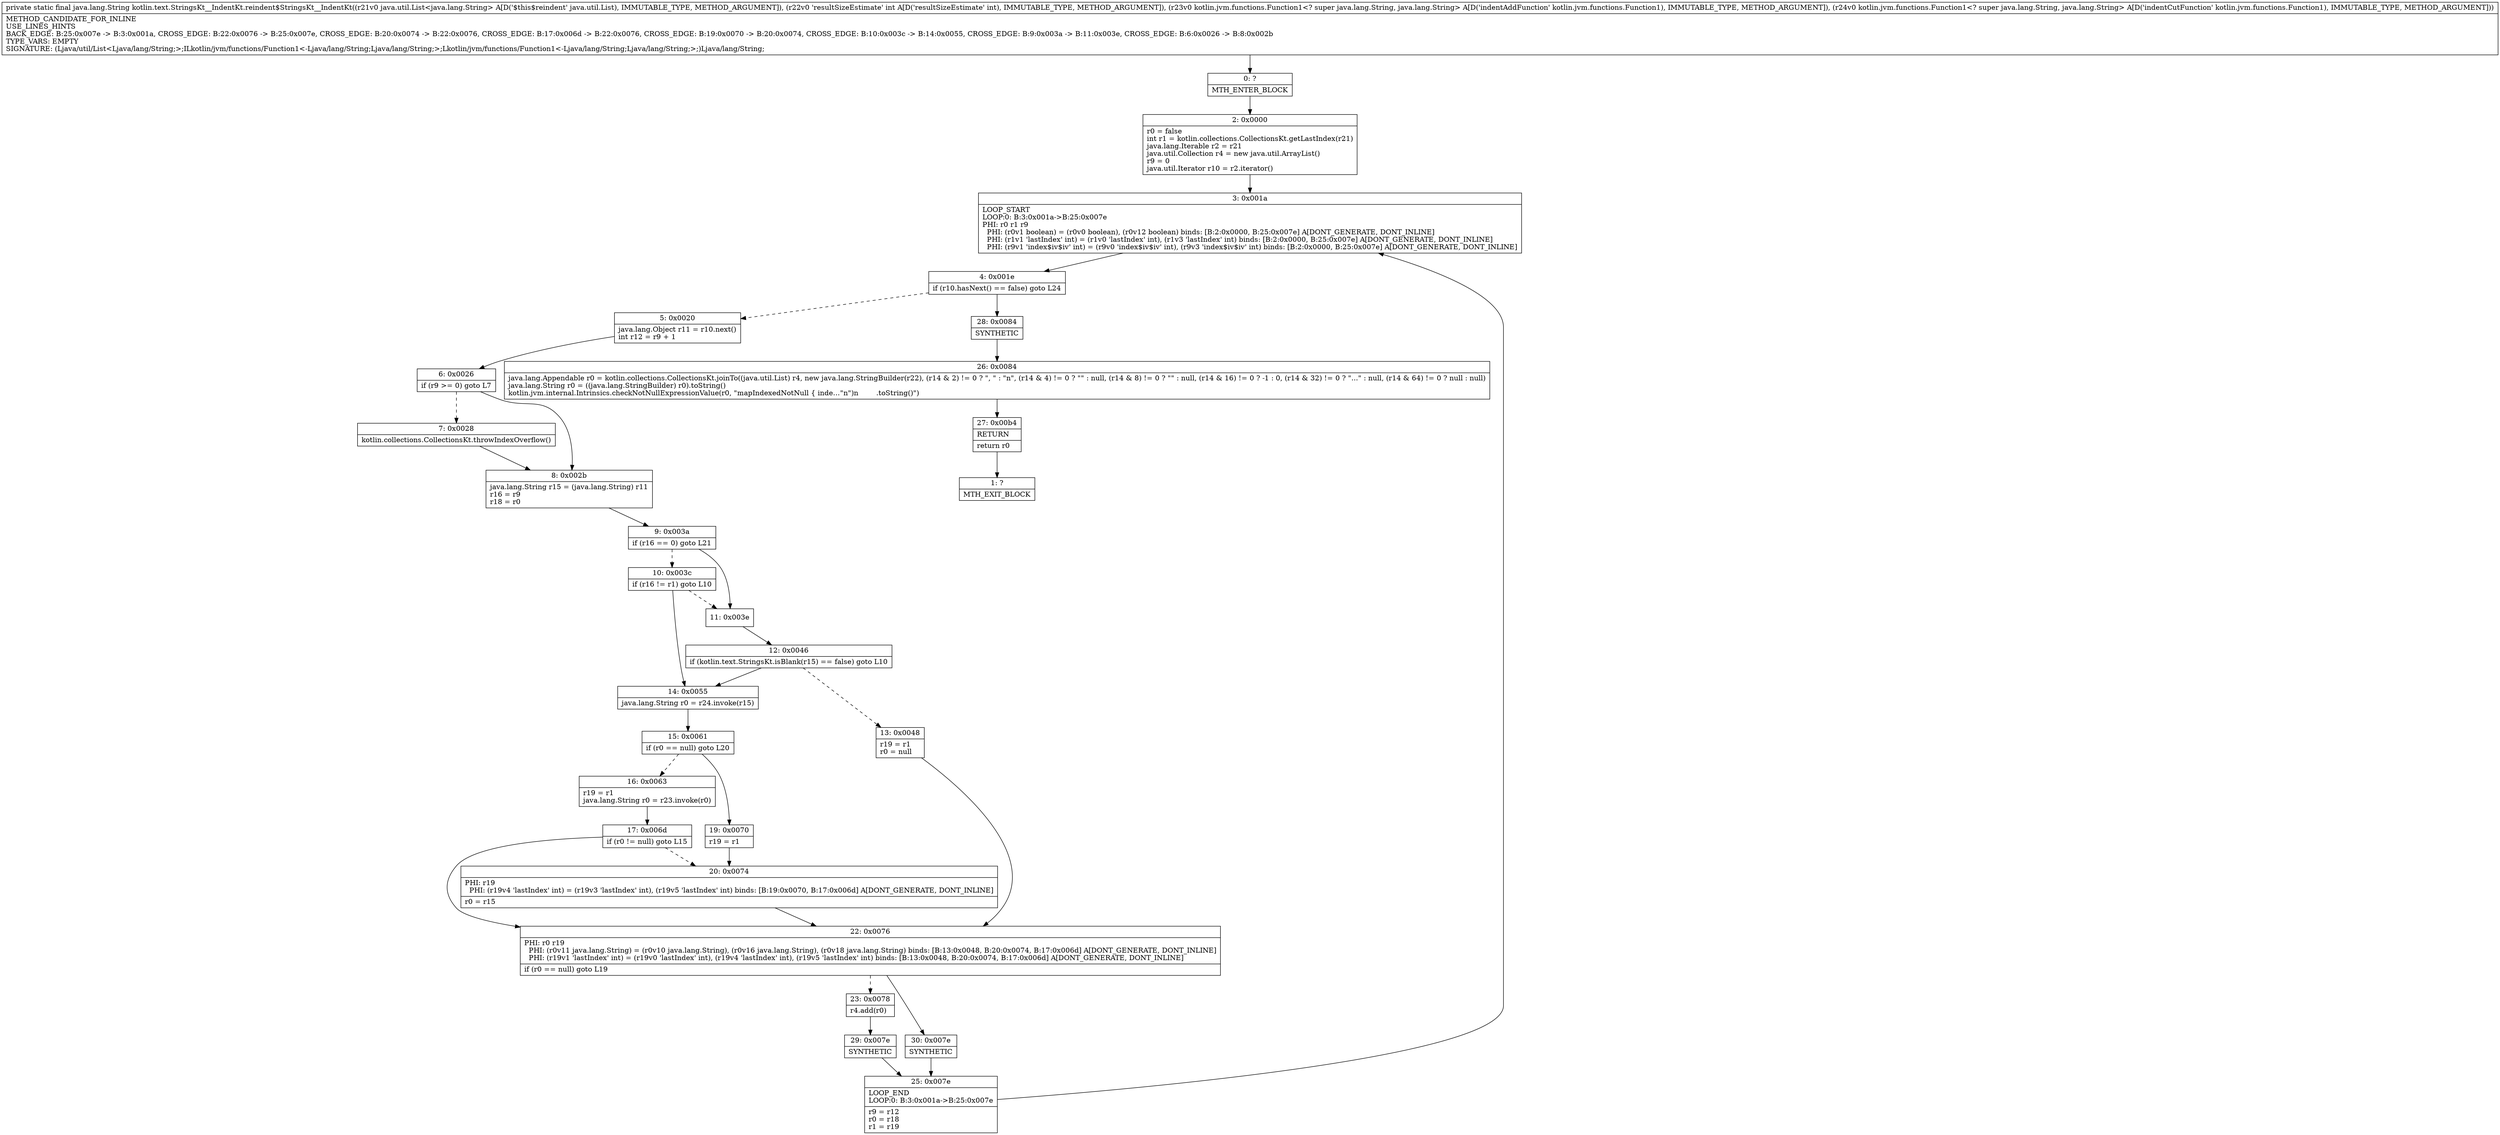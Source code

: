 digraph "CFG forkotlin.text.StringsKt__IndentKt.reindent$StringsKt__IndentKt(Ljava\/util\/List;ILkotlin\/jvm\/functions\/Function1;Lkotlin\/jvm\/functions\/Function1;)Ljava\/lang\/String;" {
Node_0 [shape=record,label="{0\:\ ?|MTH_ENTER_BLOCK\l}"];
Node_2 [shape=record,label="{2\:\ 0x0000|r0 = false\lint r1 = kotlin.collections.CollectionsKt.getLastIndex(r21)\ljava.lang.Iterable r2 = r21\ljava.util.Collection r4 = new java.util.ArrayList()\lr9 = 0\ljava.util.Iterator r10 = r2.iterator()\l}"];
Node_3 [shape=record,label="{3\:\ 0x001a|LOOP_START\lLOOP:0: B:3:0x001a\-\>B:25:0x007e\lPHI: r0 r1 r9 \l  PHI: (r0v1 boolean) = (r0v0 boolean), (r0v12 boolean) binds: [B:2:0x0000, B:25:0x007e] A[DONT_GENERATE, DONT_INLINE]\l  PHI: (r1v1 'lastIndex' int) = (r1v0 'lastIndex' int), (r1v3 'lastIndex' int) binds: [B:2:0x0000, B:25:0x007e] A[DONT_GENERATE, DONT_INLINE]\l  PHI: (r9v1 'index$iv$iv' int) = (r9v0 'index$iv$iv' int), (r9v3 'index$iv$iv' int) binds: [B:2:0x0000, B:25:0x007e] A[DONT_GENERATE, DONT_INLINE]\l}"];
Node_4 [shape=record,label="{4\:\ 0x001e|if (r10.hasNext() == false) goto L24\l}"];
Node_5 [shape=record,label="{5\:\ 0x0020|java.lang.Object r11 = r10.next()\lint r12 = r9 + 1\l}"];
Node_6 [shape=record,label="{6\:\ 0x0026|if (r9 \>= 0) goto L7\l}"];
Node_7 [shape=record,label="{7\:\ 0x0028|kotlin.collections.CollectionsKt.throwIndexOverflow()\l}"];
Node_8 [shape=record,label="{8\:\ 0x002b|java.lang.String r15 = (java.lang.String) r11\lr16 = r9\lr18 = r0\l}"];
Node_9 [shape=record,label="{9\:\ 0x003a|if (r16 == 0) goto L21\l}"];
Node_10 [shape=record,label="{10\:\ 0x003c|if (r16 != r1) goto L10\l}"];
Node_14 [shape=record,label="{14\:\ 0x0055|java.lang.String r0 = r24.invoke(r15)\l}"];
Node_15 [shape=record,label="{15\:\ 0x0061|if (r0 == null) goto L20\l}"];
Node_16 [shape=record,label="{16\:\ 0x0063|r19 = r1\ljava.lang.String r0 = r23.invoke(r0)\l}"];
Node_17 [shape=record,label="{17\:\ 0x006d|if (r0 != null) goto L15\l}"];
Node_20 [shape=record,label="{20\:\ 0x0074|PHI: r19 \l  PHI: (r19v4 'lastIndex' int) = (r19v3 'lastIndex' int), (r19v5 'lastIndex' int) binds: [B:19:0x0070, B:17:0x006d] A[DONT_GENERATE, DONT_INLINE]\l|r0 = r15\l}"];
Node_22 [shape=record,label="{22\:\ 0x0076|PHI: r0 r19 \l  PHI: (r0v11 java.lang.String) = (r0v10 java.lang.String), (r0v16 java.lang.String), (r0v18 java.lang.String) binds: [B:13:0x0048, B:20:0x0074, B:17:0x006d] A[DONT_GENERATE, DONT_INLINE]\l  PHI: (r19v1 'lastIndex' int) = (r19v0 'lastIndex' int), (r19v4 'lastIndex' int), (r19v5 'lastIndex' int) binds: [B:13:0x0048, B:20:0x0074, B:17:0x006d] A[DONT_GENERATE, DONT_INLINE]\l|if (r0 == null) goto L19\l}"];
Node_23 [shape=record,label="{23\:\ 0x0078|r4.add(r0)\l}"];
Node_29 [shape=record,label="{29\:\ 0x007e|SYNTHETIC\l}"];
Node_25 [shape=record,label="{25\:\ 0x007e|LOOP_END\lLOOP:0: B:3:0x001a\-\>B:25:0x007e\l|r9 = r12\lr0 = r18\lr1 = r19\l}"];
Node_30 [shape=record,label="{30\:\ 0x007e|SYNTHETIC\l}"];
Node_19 [shape=record,label="{19\:\ 0x0070|r19 = r1\l}"];
Node_11 [shape=record,label="{11\:\ 0x003e}"];
Node_12 [shape=record,label="{12\:\ 0x0046|if (kotlin.text.StringsKt.isBlank(r15) == false) goto L10\l}"];
Node_13 [shape=record,label="{13\:\ 0x0048|r19 = r1\lr0 = null\l}"];
Node_28 [shape=record,label="{28\:\ 0x0084|SYNTHETIC\l}"];
Node_26 [shape=record,label="{26\:\ 0x0084|java.lang.Appendable r0 = kotlin.collections.CollectionsKt.joinTo((java.util.List) r4, new java.lang.StringBuilder(r22), (r14 & 2) != 0 ? \", \" : \"n\", (r14 & 4) != 0 ? \"\" : null, (r14 & 8) != 0 ? \"\" : null, (r14 & 16) != 0 ? \-1 : 0, (r14 & 32) != 0 ? \"...\" : null, (r14 & 64) != 0 ? null : null)\ljava.lang.String r0 = ((java.lang.StringBuilder) r0).toString()\lkotlin.jvm.internal.Intrinsics.checkNotNullExpressionValue(r0, \"mapIndexedNotNull \{ inde…\"n\")n        .toString()\")\l}"];
Node_27 [shape=record,label="{27\:\ 0x00b4|RETURN\l|return r0\l}"];
Node_1 [shape=record,label="{1\:\ ?|MTH_EXIT_BLOCK\l}"];
MethodNode[shape=record,label="{private static final java.lang.String kotlin.text.StringsKt__IndentKt.reindent$StringsKt__IndentKt((r21v0 java.util.List\<java.lang.String\> A[D('$this$reindent' java.util.List), IMMUTABLE_TYPE, METHOD_ARGUMENT]), (r22v0 'resultSizeEstimate' int A[D('resultSizeEstimate' int), IMMUTABLE_TYPE, METHOD_ARGUMENT]), (r23v0 kotlin.jvm.functions.Function1\<? super java.lang.String, java.lang.String\> A[D('indentAddFunction' kotlin.jvm.functions.Function1), IMMUTABLE_TYPE, METHOD_ARGUMENT]), (r24v0 kotlin.jvm.functions.Function1\<? super java.lang.String, java.lang.String\> A[D('indentCutFunction' kotlin.jvm.functions.Function1), IMMUTABLE_TYPE, METHOD_ARGUMENT]))  | METHOD_CANDIDATE_FOR_INLINE\lUSE_LINES_HINTS\lBACK_EDGE: B:25:0x007e \-\> B:3:0x001a, CROSS_EDGE: B:22:0x0076 \-\> B:25:0x007e, CROSS_EDGE: B:20:0x0074 \-\> B:22:0x0076, CROSS_EDGE: B:17:0x006d \-\> B:22:0x0076, CROSS_EDGE: B:19:0x0070 \-\> B:20:0x0074, CROSS_EDGE: B:10:0x003c \-\> B:14:0x0055, CROSS_EDGE: B:9:0x003a \-\> B:11:0x003e, CROSS_EDGE: B:6:0x0026 \-\> B:8:0x002b\lTYPE_VARS: EMPTY\lSIGNATURE: (Ljava\/util\/List\<Ljava\/lang\/String;\>;ILkotlin\/jvm\/functions\/Function1\<\-Ljava\/lang\/String;Ljava\/lang\/String;\>;Lkotlin\/jvm\/functions\/Function1\<\-Ljava\/lang\/String;Ljava\/lang\/String;\>;)Ljava\/lang\/String;\l}"];
MethodNode -> Node_0;Node_0 -> Node_2;
Node_2 -> Node_3;
Node_3 -> Node_4;
Node_4 -> Node_5[style=dashed];
Node_4 -> Node_28;
Node_5 -> Node_6;
Node_6 -> Node_7[style=dashed];
Node_6 -> Node_8;
Node_7 -> Node_8;
Node_8 -> Node_9;
Node_9 -> Node_10[style=dashed];
Node_9 -> Node_11;
Node_10 -> Node_11[style=dashed];
Node_10 -> Node_14;
Node_14 -> Node_15;
Node_15 -> Node_16[style=dashed];
Node_15 -> Node_19;
Node_16 -> Node_17;
Node_17 -> Node_20[style=dashed];
Node_17 -> Node_22;
Node_20 -> Node_22;
Node_22 -> Node_23[style=dashed];
Node_22 -> Node_30;
Node_23 -> Node_29;
Node_29 -> Node_25;
Node_25 -> Node_3;
Node_30 -> Node_25;
Node_19 -> Node_20;
Node_11 -> Node_12;
Node_12 -> Node_13[style=dashed];
Node_12 -> Node_14;
Node_13 -> Node_22;
Node_28 -> Node_26;
Node_26 -> Node_27;
Node_27 -> Node_1;
}

